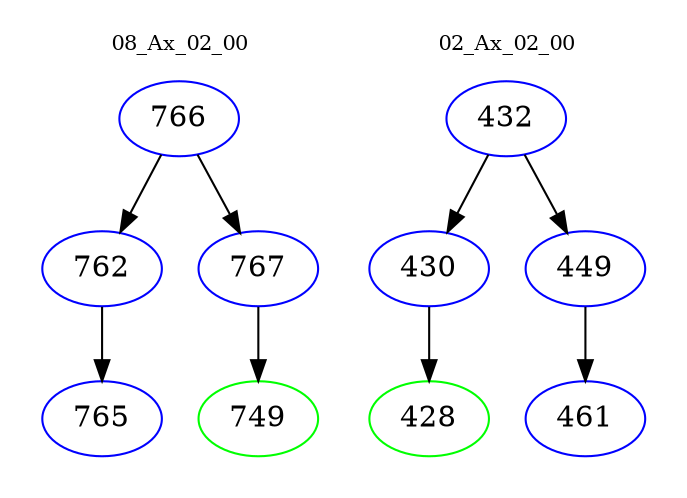 digraph{
subgraph cluster_0 {
color = white
label = "08_Ax_02_00";
fontsize=10;
T0_766 [label="766", color="blue"]
T0_766 -> T0_762 [color="black"]
T0_762 [label="762", color="blue"]
T0_762 -> T0_765 [color="black"]
T0_765 [label="765", color="blue"]
T0_766 -> T0_767 [color="black"]
T0_767 [label="767", color="blue"]
T0_767 -> T0_749 [color="black"]
T0_749 [label="749", color="green"]
}
subgraph cluster_1 {
color = white
label = "02_Ax_02_00";
fontsize=10;
T1_432 [label="432", color="blue"]
T1_432 -> T1_430 [color="black"]
T1_430 [label="430", color="blue"]
T1_430 -> T1_428 [color="black"]
T1_428 [label="428", color="green"]
T1_432 -> T1_449 [color="black"]
T1_449 [label="449", color="blue"]
T1_449 -> T1_461 [color="black"]
T1_461 [label="461", color="blue"]
}
}

